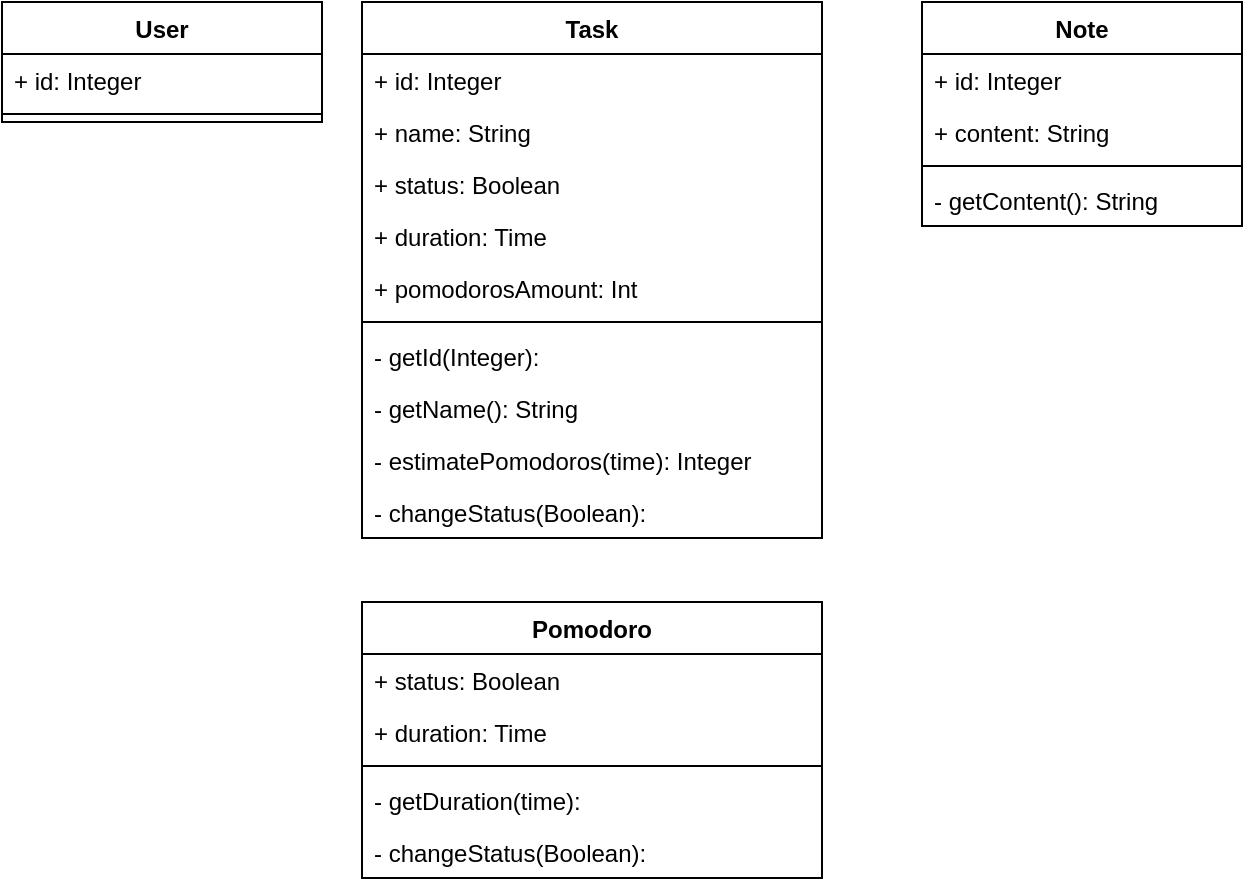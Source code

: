 <mxfile pages="2">
    <diagram id="C5RBs43oDa-KdzZeNtuy" name="Page-1">
        <mxGraphModel dx="1204" dy="479" grid="1" gridSize="10" guides="1" tooltips="1" connect="1" arrows="1" fold="1" page="1" pageScale="1" pageWidth="827" pageHeight="1169" math="0" shadow="0">
            <root>
                <mxCell id="WIyWlLk6GJQsqaUBKTNV-0"/>
                <mxCell id="WIyWlLk6GJQsqaUBKTNV-1" parent="WIyWlLk6GJQsqaUBKTNV-0"/>
                <mxCell id="qXxwmI5AGvTO96bUJPKv-0" value="User" style="swimlane;fontStyle=1;align=center;verticalAlign=top;childLayout=stackLayout;horizontal=1;startSize=26;horizontalStack=0;resizeParent=1;resizeParentMax=0;resizeLast=0;collapsible=1;marginBottom=0;" parent="WIyWlLk6GJQsqaUBKTNV-1" vertex="1">
                    <mxGeometry x="20" y="160" width="160" height="60" as="geometry"/>
                </mxCell>
                <mxCell id="qXxwmI5AGvTO96bUJPKv-1" value="+ id: Integer" style="text;strokeColor=none;fillColor=none;align=left;verticalAlign=top;spacingLeft=4;spacingRight=4;overflow=hidden;rotatable=0;points=[[0,0.5],[1,0.5]];portConstraint=eastwest;" parent="qXxwmI5AGvTO96bUJPKv-0" vertex="1">
                    <mxGeometry y="26" width="160" height="26" as="geometry"/>
                </mxCell>
                <mxCell id="qXxwmI5AGvTO96bUJPKv-2" value="" style="line;strokeWidth=1;fillColor=none;align=left;verticalAlign=middle;spacingTop=-1;spacingLeft=3;spacingRight=3;rotatable=0;labelPosition=right;points=[];portConstraint=eastwest;" parent="qXxwmI5AGvTO96bUJPKv-0" vertex="1">
                    <mxGeometry y="52" width="160" height="8" as="geometry"/>
                </mxCell>
                <mxCell id="qXxwmI5AGvTO96bUJPKv-6" value="Pomodoro" style="swimlane;fontStyle=1;align=center;verticalAlign=top;childLayout=stackLayout;horizontal=1;startSize=26;horizontalStack=0;resizeParent=1;resizeParentMax=0;resizeLast=0;collapsible=1;marginBottom=0;" parent="WIyWlLk6GJQsqaUBKTNV-1" vertex="1">
                    <mxGeometry x="200" y="460" width="230" height="138" as="geometry">
                        <mxRectangle x="200" y="480" width="90" height="26" as="alternateBounds"/>
                    </mxGeometry>
                </mxCell>
                <mxCell id="qXxwmI5AGvTO96bUJPKv-11" value="+ status: Boolean" style="text;strokeColor=none;fillColor=none;align=left;verticalAlign=top;spacingLeft=4;spacingRight=4;overflow=hidden;rotatable=0;points=[[0,0.5],[1,0.5]];portConstraint=eastwest;" parent="qXxwmI5AGvTO96bUJPKv-6" vertex="1">
                    <mxGeometry y="26" width="230" height="26" as="geometry"/>
                </mxCell>
                <mxCell id="qXxwmI5AGvTO96bUJPKv-12" value="+ duration: Time" style="text;strokeColor=none;fillColor=none;align=left;verticalAlign=top;spacingLeft=4;spacingRight=4;overflow=hidden;rotatable=0;points=[[0,0.5],[1,0.5]];portConstraint=eastwest;" parent="qXxwmI5AGvTO96bUJPKv-6" vertex="1">
                    <mxGeometry y="52" width="230" height="26" as="geometry"/>
                </mxCell>
                <mxCell id="qXxwmI5AGvTO96bUJPKv-8" value="" style="line;strokeWidth=1;fillColor=none;align=left;verticalAlign=middle;spacingTop=-1;spacingLeft=3;spacingRight=3;rotatable=0;labelPosition=right;points=[];portConstraint=eastwest;" parent="qXxwmI5AGvTO96bUJPKv-6" vertex="1">
                    <mxGeometry y="78" width="230" height="8" as="geometry"/>
                </mxCell>
                <mxCell id="qXxwmI5AGvTO96bUJPKv-9" value="- getDuration(time): " style="text;strokeColor=none;fillColor=none;align=left;verticalAlign=top;spacingLeft=4;spacingRight=4;overflow=hidden;rotatable=0;points=[[0,0.5],[1,0.5]];portConstraint=eastwest;" parent="qXxwmI5AGvTO96bUJPKv-6" vertex="1">
                    <mxGeometry y="86" width="230" height="26" as="geometry"/>
                </mxCell>
                <mxCell id="qXxwmI5AGvTO96bUJPKv-30" value="- changeStatus(Boolean): " style="text;strokeColor=none;fillColor=none;align=left;verticalAlign=top;spacingLeft=4;spacingRight=4;overflow=hidden;rotatable=0;points=[[0,0.5],[1,0.5]];portConstraint=eastwest;" parent="qXxwmI5AGvTO96bUJPKv-6" vertex="1">
                    <mxGeometry y="112" width="230" height="26" as="geometry"/>
                </mxCell>
                <mxCell id="qXxwmI5AGvTO96bUJPKv-22" value="Note" style="swimlane;fontStyle=1;align=center;verticalAlign=top;childLayout=stackLayout;horizontal=1;startSize=26;horizontalStack=0;resizeParent=1;resizeParentMax=0;resizeLast=0;collapsible=1;marginBottom=0;" parent="WIyWlLk6GJQsqaUBKTNV-1" vertex="1">
                    <mxGeometry x="480" y="160" width="160" height="112" as="geometry"/>
                </mxCell>
                <mxCell id="qXxwmI5AGvTO96bUJPKv-23" value="+ id: Integer" style="text;strokeColor=none;fillColor=none;align=left;verticalAlign=top;spacingLeft=4;spacingRight=4;overflow=hidden;rotatable=0;points=[[0,0.5],[1,0.5]];portConstraint=eastwest;" parent="qXxwmI5AGvTO96bUJPKv-22" vertex="1">
                    <mxGeometry y="26" width="160" height="26" as="geometry"/>
                </mxCell>
                <mxCell id="qXxwmI5AGvTO96bUJPKv-24" value="+ content: String" style="text;strokeColor=none;fillColor=none;align=left;verticalAlign=top;spacingLeft=4;spacingRight=4;overflow=hidden;rotatable=0;points=[[0,0.5],[1,0.5]];portConstraint=eastwest;" parent="qXxwmI5AGvTO96bUJPKv-22" vertex="1">
                    <mxGeometry y="52" width="160" height="26" as="geometry"/>
                </mxCell>
                <mxCell id="qXxwmI5AGvTO96bUJPKv-28" value="" style="line;strokeWidth=1;fillColor=none;align=left;verticalAlign=middle;spacingTop=-1;spacingLeft=3;spacingRight=3;rotatable=0;labelPosition=right;points=[];portConstraint=eastwest;" parent="qXxwmI5AGvTO96bUJPKv-22" vertex="1">
                    <mxGeometry y="78" width="160" height="8" as="geometry"/>
                </mxCell>
                <mxCell id="qXxwmI5AGvTO96bUJPKv-45" value="- getContent(): String" style="text;strokeColor=none;fillColor=none;align=left;verticalAlign=top;spacingLeft=4;spacingRight=4;overflow=hidden;rotatable=0;points=[[0,0.5],[1,0.5]];portConstraint=eastwest;" parent="qXxwmI5AGvTO96bUJPKv-22" vertex="1">
                    <mxGeometry y="86" width="160" height="26" as="geometry"/>
                </mxCell>
                <mxCell id="qXxwmI5AGvTO96bUJPKv-34" value="Task" style="swimlane;fontStyle=1;align=center;verticalAlign=top;childLayout=stackLayout;horizontal=1;startSize=26;horizontalStack=0;resizeParent=1;resizeParentMax=0;resizeLast=0;collapsible=1;marginBottom=0;" parent="WIyWlLk6GJQsqaUBKTNV-1" vertex="1">
                    <mxGeometry x="200" y="160" width="230" height="268" as="geometry"/>
                </mxCell>
                <mxCell id="qXxwmI5AGvTO96bUJPKv-35" value="+ id: Integer" style="text;strokeColor=none;fillColor=none;align=left;verticalAlign=top;spacingLeft=4;spacingRight=4;overflow=hidden;rotatable=0;points=[[0,0.5],[1,0.5]];portConstraint=eastwest;" parent="qXxwmI5AGvTO96bUJPKv-34" vertex="1">
                    <mxGeometry y="26" width="230" height="26" as="geometry"/>
                </mxCell>
                <mxCell id="qXxwmI5AGvTO96bUJPKv-36" value="+ name: String" style="text;strokeColor=none;fillColor=none;align=left;verticalAlign=top;spacingLeft=4;spacingRight=4;overflow=hidden;rotatable=0;points=[[0,0.5],[1,0.5]];portConstraint=eastwest;" parent="qXxwmI5AGvTO96bUJPKv-34" vertex="1">
                    <mxGeometry y="52" width="230" height="26" as="geometry"/>
                </mxCell>
                <mxCell id="qXxwmI5AGvTO96bUJPKv-37" value="+ status: Boolean" style="text;strokeColor=none;fillColor=none;align=left;verticalAlign=top;spacingLeft=4;spacingRight=4;overflow=hidden;rotatable=0;points=[[0,0.5],[1,0.5]];portConstraint=eastwest;" parent="qXxwmI5AGvTO96bUJPKv-34" vertex="1">
                    <mxGeometry y="78" width="230" height="26" as="geometry"/>
                </mxCell>
                <mxCell id="qXxwmI5AGvTO96bUJPKv-38" value="+ duration: Time" style="text;strokeColor=none;fillColor=none;align=left;verticalAlign=top;spacingLeft=4;spacingRight=4;overflow=hidden;rotatable=0;points=[[0,0.5],[1,0.5]];portConstraint=eastwest;" parent="qXxwmI5AGvTO96bUJPKv-34" vertex="1">
                    <mxGeometry y="104" width="230" height="26" as="geometry"/>
                </mxCell>
                <mxCell id="qXxwmI5AGvTO96bUJPKv-39" value="+ pomodorosAmount: Int" style="text;strokeColor=none;fillColor=none;align=left;verticalAlign=top;spacingLeft=4;spacingRight=4;overflow=hidden;rotatable=0;points=[[0,0.5],[1,0.5]];portConstraint=eastwest;" parent="qXxwmI5AGvTO96bUJPKv-34" vertex="1">
                    <mxGeometry y="130" width="230" height="26" as="geometry"/>
                </mxCell>
                <mxCell id="qXxwmI5AGvTO96bUJPKv-40" value="" style="line;strokeWidth=1;fillColor=none;align=left;verticalAlign=middle;spacingTop=-1;spacingLeft=3;spacingRight=3;rotatable=0;labelPosition=right;points=[];portConstraint=eastwest;" parent="qXxwmI5AGvTO96bUJPKv-34" vertex="1">
                    <mxGeometry y="156" width="230" height="8" as="geometry"/>
                </mxCell>
                <mxCell id="qXxwmI5AGvTO96bUJPKv-41" value="- getId(Integer): " style="text;strokeColor=none;fillColor=none;align=left;verticalAlign=top;spacingLeft=4;spacingRight=4;overflow=hidden;rotatable=0;points=[[0,0.5],[1,0.5]];portConstraint=eastwest;" parent="qXxwmI5AGvTO96bUJPKv-34" vertex="1">
                    <mxGeometry y="164" width="230" height="26" as="geometry"/>
                </mxCell>
                <mxCell id="qXxwmI5AGvTO96bUJPKv-42" value="- getName(): String " style="text;strokeColor=none;fillColor=none;align=left;verticalAlign=top;spacingLeft=4;spacingRight=4;overflow=hidden;rotatable=0;points=[[0,0.5],[1,0.5]];portConstraint=eastwest;" parent="qXxwmI5AGvTO96bUJPKv-34" vertex="1">
                    <mxGeometry y="190" width="230" height="26" as="geometry"/>
                </mxCell>
                <mxCell id="qXxwmI5AGvTO96bUJPKv-43" value="- estimatePomodoros(time): Integer" style="text;strokeColor=none;fillColor=none;align=left;verticalAlign=top;spacingLeft=4;spacingRight=4;overflow=hidden;rotatable=0;points=[[0,0.5],[1,0.5]];portConstraint=eastwest;" parent="qXxwmI5AGvTO96bUJPKv-34" vertex="1">
                    <mxGeometry y="216" width="230" height="26" as="geometry"/>
                </mxCell>
                <mxCell id="qXxwmI5AGvTO96bUJPKv-44" value="- changeStatus(Boolean): " style="text;strokeColor=none;fillColor=none;align=left;verticalAlign=top;spacingLeft=4;spacingRight=4;overflow=hidden;rotatable=0;points=[[0,0.5],[1,0.5]];portConstraint=eastwest;" parent="qXxwmI5AGvTO96bUJPKv-34" vertex="1">
                    <mxGeometry y="242" width="230" height="26" as="geometry"/>
                </mxCell>
            </root>
        </mxGraphModel>
    </diagram>
    <diagram id="xYzg2yxqFJEzO0xZ4Hu9" name="Page-2">
        <mxGraphModel dx="460" dy="767" grid="1" gridSize="10" guides="1" tooltips="1" connect="1" arrows="1" fold="1" page="1" pageScale="1" pageWidth="827" pageHeight="1169" math="0" shadow="0">
            &#xa;
            <root>
                &#xa;
                <mxCell id="upARdPuAZ_gPO26NSb8B-0"/>
                &#xa;
                <mxCell id="upARdPuAZ_gPO26NSb8B-1" parent="upARdPuAZ_gPO26NSb8B-0"/>
                &#xa;
            </root>
            &#xa;
        </mxGraphModel>
    </diagram>
</mxfile>